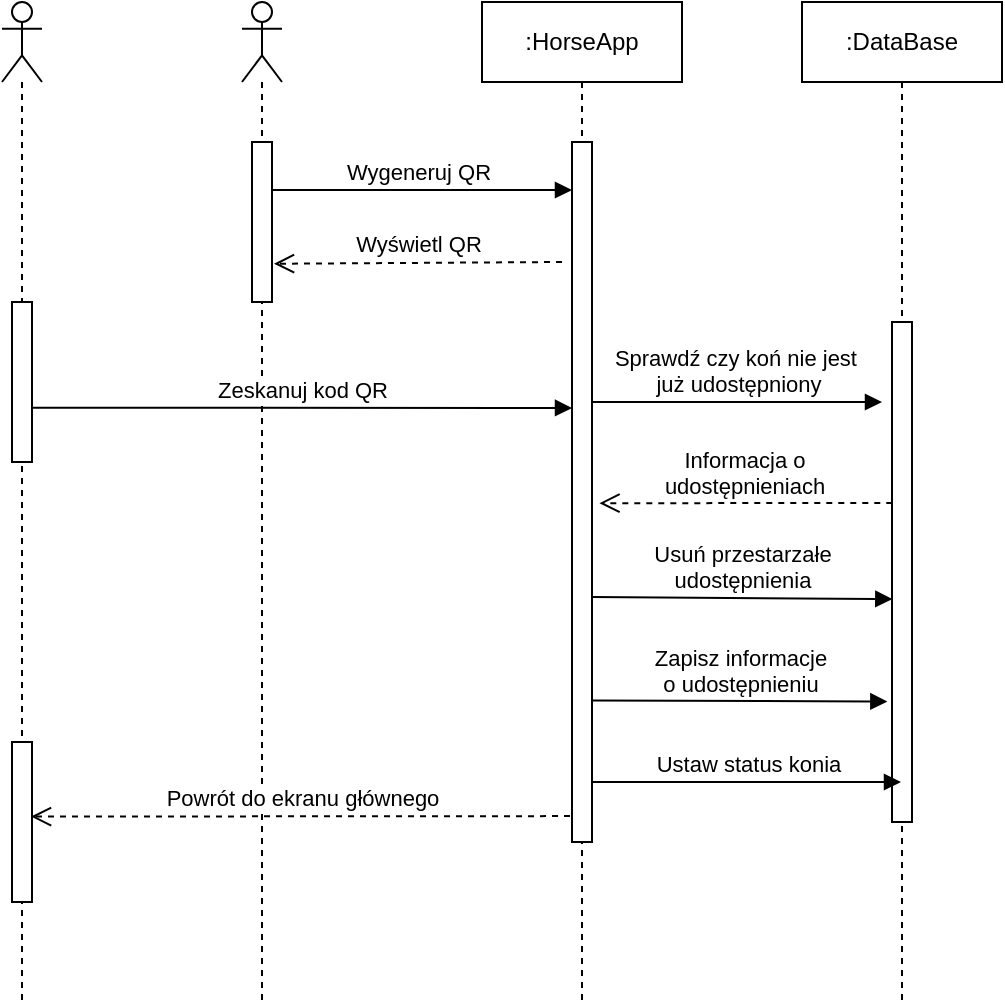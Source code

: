 <mxfile version="20.8.10" type="device"><diagram name="Strona-1" id="MlRhiwvA9NUWUvF4Eoad"><mxGraphModel dx="1890" dy="505" grid="1" gridSize="10" guides="1" tooltips="1" connect="1" arrows="1" fold="1" page="1" pageScale="1" pageWidth="827" pageHeight="1169" math="0" shadow="0"><root><mxCell id="0"/><mxCell id="1" parent="0"/><mxCell id="sSA0iNBDXqQ0wlRfYzZD-1" value="" style="shape=umlLifeline;participant=umlActor;perimeter=lifelinePerimeter;whiteSpace=wrap;html=1;container=1;collapsible=0;recursiveResize=0;verticalAlign=top;spacingTop=36;outlineConnect=0;" vertex="1" parent="1"><mxGeometry x="70" y="60" width="20" height="500" as="geometry"/></mxCell><mxCell id="sSA0iNBDXqQ0wlRfYzZD-8" value="Wygeneruj QR" style="html=1;verticalAlign=bottom;endArrow=block;rounded=0;" edge="1" parent="sSA0iNBDXqQ0wlRfYzZD-1" target="sSA0iNBDXqQ0wlRfYzZD-9"><mxGeometry width="80" relative="1" as="geometry"><mxPoint x="10" y="94" as="sourcePoint"/><mxPoint x="165.29" y="93.68" as="targetPoint"/></mxGeometry></mxCell><mxCell id="sSA0iNBDXqQ0wlRfYzZD-7" value="" style="html=1;points=[];perimeter=orthogonalPerimeter;" vertex="1" parent="sSA0iNBDXqQ0wlRfYzZD-1"><mxGeometry x="5" y="70" width="10" height="80" as="geometry"/></mxCell><mxCell id="sSA0iNBDXqQ0wlRfYzZD-2" value=":HorseApp" style="shape=umlLifeline;perimeter=lifelinePerimeter;whiteSpace=wrap;html=1;container=1;collapsible=0;recursiveResize=0;outlineConnect=0;" vertex="1" parent="1"><mxGeometry x="190" y="60" width="100" height="500" as="geometry"/></mxCell><mxCell id="sSA0iNBDXqQ0wlRfYzZD-9" value="" style="html=1;points=[];perimeter=orthogonalPerimeter;" vertex="1" parent="sSA0iNBDXqQ0wlRfYzZD-2"><mxGeometry x="45" y="70" width="10" height="350" as="geometry"/></mxCell><mxCell id="sSA0iNBDXqQ0wlRfYzZD-3" value=":DataBase" style="shape=umlLifeline;perimeter=lifelinePerimeter;whiteSpace=wrap;html=1;container=1;collapsible=0;recursiveResize=0;outlineConnect=0;" vertex="1" parent="1"><mxGeometry x="350" y="60" width="100" height="500" as="geometry"/></mxCell><mxCell id="sSA0iNBDXqQ0wlRfYzZD-14" value="" style="html=1;points=[];perimeter=orthogonalPerimeter;" vertex="1" parent="sSA0iNBDXqQ0wlRfYzZD-3"><mxGeometry x="45" y="160" width="10" height="250" as="geometry"/></mxCell><mxCell id="sSA0iNBDXqQ0wlRfYzZD-6" value="" style="shape=umlLifeline;participant=umlActor;perimeter=lifelinePerimeter;whiteSpace=wrap;html=1;container=1;collapsible=0;recursiveResize=0;verticalAlign=top;spacingTop=36;outlineConnect=0;" vertex="1" parent="1"><mxGeometry x="-50" y="60" width="20" height="500" as="geometry"/></mxCell><mxCell id="sSA0iNBDXqQ0wlRfYzZD-12" value="" style="html=1;points=[];perimeter=orthogonalPerimeter;" vertex="1" parent="sSA0iNBDXqQ0wlRfYzZD-6"><mxGeometry x="5" y="150" width="10" height="80" as="geometry"/></mxCell><mxCell id="sSA0iNBDXqQ0wlRfYzZD-13" value="Zeskanuj kod QR" style="html=1;verticalAlign=bottom;endArrow=block;rounded=0;exitX=0.979;exitY=0.661;exitDx=0;exitDy=0;exitPerimeter=0;" edge="1" parent="sSA0iNBDXqQ0wlRfYzZD-6" source="sSA0iNBDXqQ0wlRfYzZD-12"><mxGeometry width="80" relative="1" as="geometry"><mxPoint x="20" y="203" as="sourcePoint"/><mxPoint x="285" y="203" as="targetPoint"/></mxGeometry></mxCell><mxCell id="sSA0iNBDXqQ0wlRfYzZD-21" value="" style="html=1;points=[];perimeter=orthogonalPerimeter;" vertex="1" parent="sSA0iNBDXqQ0wlRfYzZD-6"><mxGeometry x="5" y="370" width="10" height="80" as="geometry"/></mxCell><mxCell id="sSA0iNBDXqQ0wlRfYzZD-16" value="Wyświetl QR" style="html=1;verticalAlign=bottom;endArrow=open;dashed=1;endSize=8;rounded=0;entryX=1.1;entryY=0.761;entryDx=0;entryDy=0;entryPerimeter=0;" edge="1" parent="1" target="sSA0iNBDXqQ0wlRfYzZD-7"><mxGeometry relative="1" as="geometry"><mxPoint x="230" y="190" as="sourcePoint"/><mxPoint x="150" y="190" as="targetPoint"/></mxGeometry></mxCell><mxCell id="sSA0iNBDXqQ0wlRfYzZD-15" value="Sprawdź czy koń nie jest&amp;nbsp;&lt;br&gt;już udostępniony" style="html=1;verticalAlign=bottom;endArrow=block;rounded=0;" edge="1" parent="1"><mxGeometry width="80" relative="1" as="geometry"><mxPoint x="245" y="260" as="sourcePoint"/><mxPoint x="390" y="260" as="targetPoint"/></mxGeometry></mxCell><mxCell id="sSA0iNBDXqQ0wlRfYzZD-17" value="Informacja o &lt;br&gt;udostępnieniach" style="html=1;verticalAlign=bottom;endArrow=open;dashed=1;endSize=8;rounded=0;entryX=1.373;entryY=0.516;entryDx=0;entryDy=0;entryPerimeter=0;exitX=0.015;exitY=0.362;exitDx=0;exitDy=0;exitPerimeter=0;" edge="1" parent="1" source="sSA0iNBDXqQ0wlRfYzZD-14" target="sSA0iNBDXqQ0wlRfYzZD-9"><mxGeometry x="0.015" relative="1" as="geometry"><mxPoint x="390" y="320" as="sourcePoint"/><mxPoint x="310" y="320" as="targetPoint"/><mxPoint as="offset"/></mxGeometry></mxCell><mxCell id="sSA0iNBDXqQ0wlRfYzZD-18" value="Usuń przestarzałe &lt;br&gt;udostępnienia" style="html=1;verticalAlign=bottom;endArrow=block;rounded=0;entryX=0.015;entryY=0.554;entryDx=0;entryDy=0;entryPerimeter=0;exitX=0.985;exitY=0.65;exitDx=0;exitDy=0;exitPerimeter=0;" edge="1" parent="1" source="sSA0iNBDXqQ0wlRfYzZD-9" target="sSA0iNBDXqQ0wlRfYzZD-14"><mxGeometry width="80" relative="1" as="geometry"><mxPoint x="250" y="360" as="sourcePoint"/><mxPoint x="320" y="360" as="targetPoint"/></mxGeometry></mxCell><mxCell id="sSA0iNBDXqQ0wlRfYzZD-19" value="Zapisz informacje &lt;br&gt;o udostępnieniu" style="html=1;verticalAlign=bottom;endArrow=block;rounded=0;entryX=-0.233;entryY=0.759;entryDx=0;entryDy=0;entryPerimeter=0;exitX=1.044;exitY=0.798;exitDx=0;exitDy=0;exitPerimeter=0;" edge="1" parent="1" source="sSA0iNBDXqQ0wlRfYzZD-9" target="sSA0iNBDXqQ0wlRfYzZD-14"><mxGeometry width="80" relative="1" as="geometry"><mxPoint x="250" y="410" as="sourcePoint"/><mxPoint x="330" y="410" as="targetPoint"/></mxGeometry></mxCell><mxCell id="sSA0iNBDXqQ0wlRfYzZD-20" value="Ustaw status konia" style="html=1;verticalAlign=bottom;endArrow=block;rounded=0;" edge="1" parent="1" target="sSA0iNBDXqQ0wlRfYzZD-3"><mxGeometry width="80" relative="1" as="geometry"><mxPoint x="245" y="450" as="sourcePoint"/><mxPoint x="325" y="450" as="targetPoint"/></mxGeometry></mxCell><mxCell id="sSA0iNBDXqQ0wlRfYzZD-22" value="Powrót do ekranu głównego" style="html=1;verticalAlign=bottom;endArrow=open;dashed=1;endSize=8;rounded=0;exitX=-0.1;exitY=0.963;exitDx=0;exitDy=0;exitPerimeter=0;entryX=0.951;entryY=0.466;entryDx=0;entryDy=0;entryPerimeter=0;" edge="1" parent="1" source="sSA0iNBDXqQ0wlRfYzZD-9" target="sSA0iNBDXqQ0wlRfYzZD-21"><mxGeometry relative="1" as="geometry"><mxPoint x="170" y="470" as="sourcePoint"/><mxPoint x="-40" y="470" as="targetPoint"/></mxGeometry></mxCell></root></mxGraphModel></diagram></mxfile>